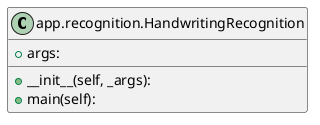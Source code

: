 @startuml

top to bottom direction
skinparam linetype ortho

class HandwritingRecognition as "app.recognition.HandwritingRecognition" {
   + args:
   + __init__(self, _args):
   + main(self):
}



@enduml
